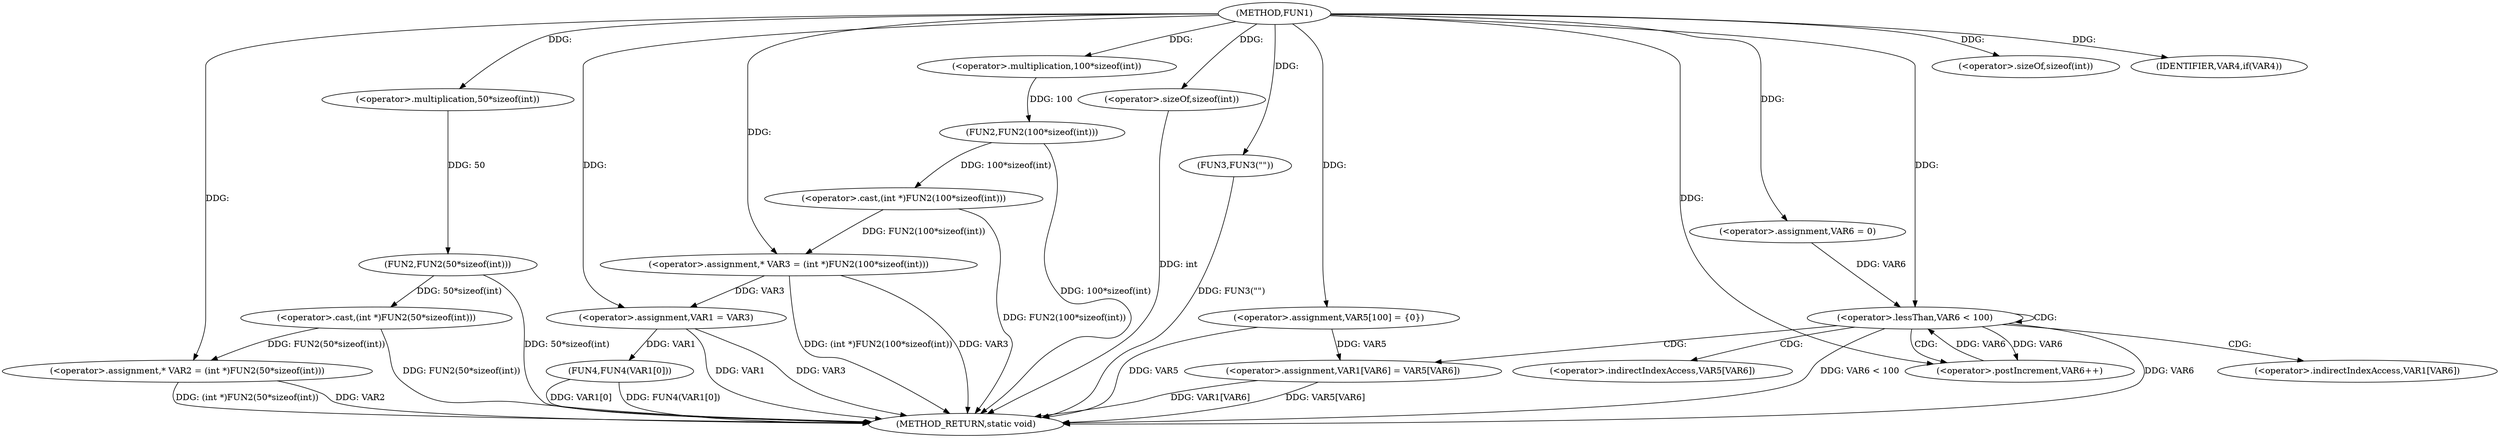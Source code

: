 digraph FUN1 {  
"1000100" [label = "(METHOD,FUN1)" ]
"1000160" [label = "(METHOD_RETURN,static void)" ]
"1000104" [label = "(<operator>.assignment,* VAR2 = (int *)FUN2(50*sizeof(int)))" ]
"1000106" [label = "(<operator>.cast,(int *)FUN2(50*sizeof(int)))" ]
"1000108" [label = "(FUN2,FUN2(50*sizeof(int)))" ]
"1000109" [label = "(<operator>.multiplication,50*sizeof(int))" ]
"1000111" [label = "(<operator>.sizeOf,sizeof(int))" ]
"1000114" [label = "(<operator>.assignment,* VAR3 = (int *)FUN2(100*sizeof(int)))" ]
"1000116" [label = "(<operator>.cast,(int *)FUN2(100*sizeof(int)))" ]
"1000118" [label = "(FUN2,FUN2(100*sizeof(int)))" ]
"1000119" [label = "(<operator>.multiplication,100*sizeof(int))" ]
"1000121" [label = "(<operator>.sizeOf,sizeof(int))" ]
"1000124" [label = "(IDENTIFIER,VAR4,if(VAR4))" ]
"1000126" [label = "(FUN3,FUN3(\"\"))" ]
"1000130" [label = "(<operator>.assignment,VAR1 = VAR3)" ]
"1000135" [label = "(<operator>.assignment,VAR5[100] = {0})" ]
"1000140" [label = "(<operator>.assignment,VAR6 = 0)" ]
"1000143" [label = "(<operator>.lessThan,VAR6 < 100)" ]
"1000146" [label = "(<operator>.postIncrement,VAR6++)" ]
"1000149" [label = "(<operator>.assignment,VAR1[VAR6] = VAR5[VAR6])" ]
"1000156" [label = "(FUN4,FUN4(VAR1[0]))" ]
"1000150" [label = "(<operator>.indirectIndexAccess,VAR1[VAR6])" ]
"1000153" [label = "(<operator>.indirectIndexAccess,VAR5[VAR6])" ]
  "1000106" -> "1000160"  [ label = "DDG: FUN2(50*sizeof(int))"] 
  "1000156" -> "1000160"  [ label = "DDG: VAR1[0]"] 
  "1000104" -> "1000160"  [ label = "DDG: VAR2"] 
  "1000130" -> "1000160"  [ label = "DDG: VAR3"] 
  "1000143" -> "1000160"  [ label = "DDG: VAR6"] 
  "1000149" -> "1000160"  [ label = "DDG: VAR5[VAR6]"] 
  "1000116" -> "1000160"  [ label = "DDG: FUN2(100*sizeof(int))"] 
  "1000149" -> "1000160"  [ label = "DDG: VAR1[VAR6]"] 
  "1000156" -> "1000160"  [ label = "DDG: FUN4(VAR1[0])"] 
  "1000118" -> "1000160"  [ label = "DDG: 100*sizeof(int)"] 
  "1000114" -> "1000160"  [ label = "DDG: (int *)FUN2(100*sizeof(int))"] 
  "1000130" -> "1000160"  [ label = "DDG: VAR1"] 
  "1000126" -> "1000160"  [ label = "DDG: FUN3(\"\")"] 
  "1000114" -> "1000160"  [ label = "DDG: VAR3"] 
  "1000143" -> "1000160"  [ label = "DDG: VAR6 < 100"] 
  "1000135" -> "1000160"  [ label = "DDG: VAR5"] 
  "1000121" -> "1000160"  [ label = "DDG: int"] 
  "1000104" -> "1000160"  [ label = "DDG: (int *)FUN2(50*sizeof(int))"] 
  "1000108" -> "1000160"  [ label = "DDG: 50*sizeof(int)"] 
  "1000106" -> "1000104"  [ label = "DDG: FUN2(50*sizeof(int))"] 
  "1000100" -> "1000104"  [ label = "DDG: "] 
  "1000108" -> "1000106"  [ label = "DDG: 50*sizeof(int)"] 
  "1000109" -> "1000108"  [ label = "DDG: 50"] 
  "1000100" -> "1000109"  [ label = "DDG: "] 
  "1000100" -> "1000111"  [ label = "DDG: "] 
  "1000116" -> "1000114"  [ label = "DDG: FUN2(100*sizeof(int))"] 
  "1000100" -> "1000114"  [ label = "DDG: "] 
  "1000118" -> "1000116"  [ label = "DDG: 100*sizeof(int)"] 
  "1000119" -> "1000118"  [ label = "DDG: 100"] 
  "1000100" -> "1000119"  [ label = "DDG: "] 
  "1000100" -> "1000121"  [ label = "DDG: "] 
  "1000100" -> "1000124"  [ label = "DDG: "] 
  "1000100" -> "1000126"  [ label = "DDG: "] 
  "1000114" -> "1000130"  [ label = "DDG: VAR3"] 
  "1000100" -> "1000130"  [ label = "DDG: "] 
  "1000100" -> "1000135"  [ label = "DDG: "] 
  "1000100" -> "1000140"  [ label = "DDG: "] 
  "1000140" -> "1000143"  [ label = "DDG: VAR6"] 
  "1000146" -> "1000143"  [ label = "DDG: VAR6"] 
  "1000100" -> "1000143"  [ label = "DDG: "] 
  "1000143" -> "1000146"  [ label = "DDG: VAR6"] 
  "1000100" -> "1000146"  [ label = "DDG: "] 
  "1000135" -> "1000149"  [ label = "DDG: VAR5"] 
  "1000130" -> "1000156"  [ label = "DDG: VAR1"] 
  "1000143" -> "1000153"  [ label = "CDG: "] 
  "1000143" -> "1000150"  [ label = "CDG: "] 
  "1000143" -> "1000146"  [ label = "CDG: "] 
  "1000143" -> "1000143"  [ label = "CDG: "] 
  "1000143" -> "1000149"  [ label = "CDG: "] 
}
